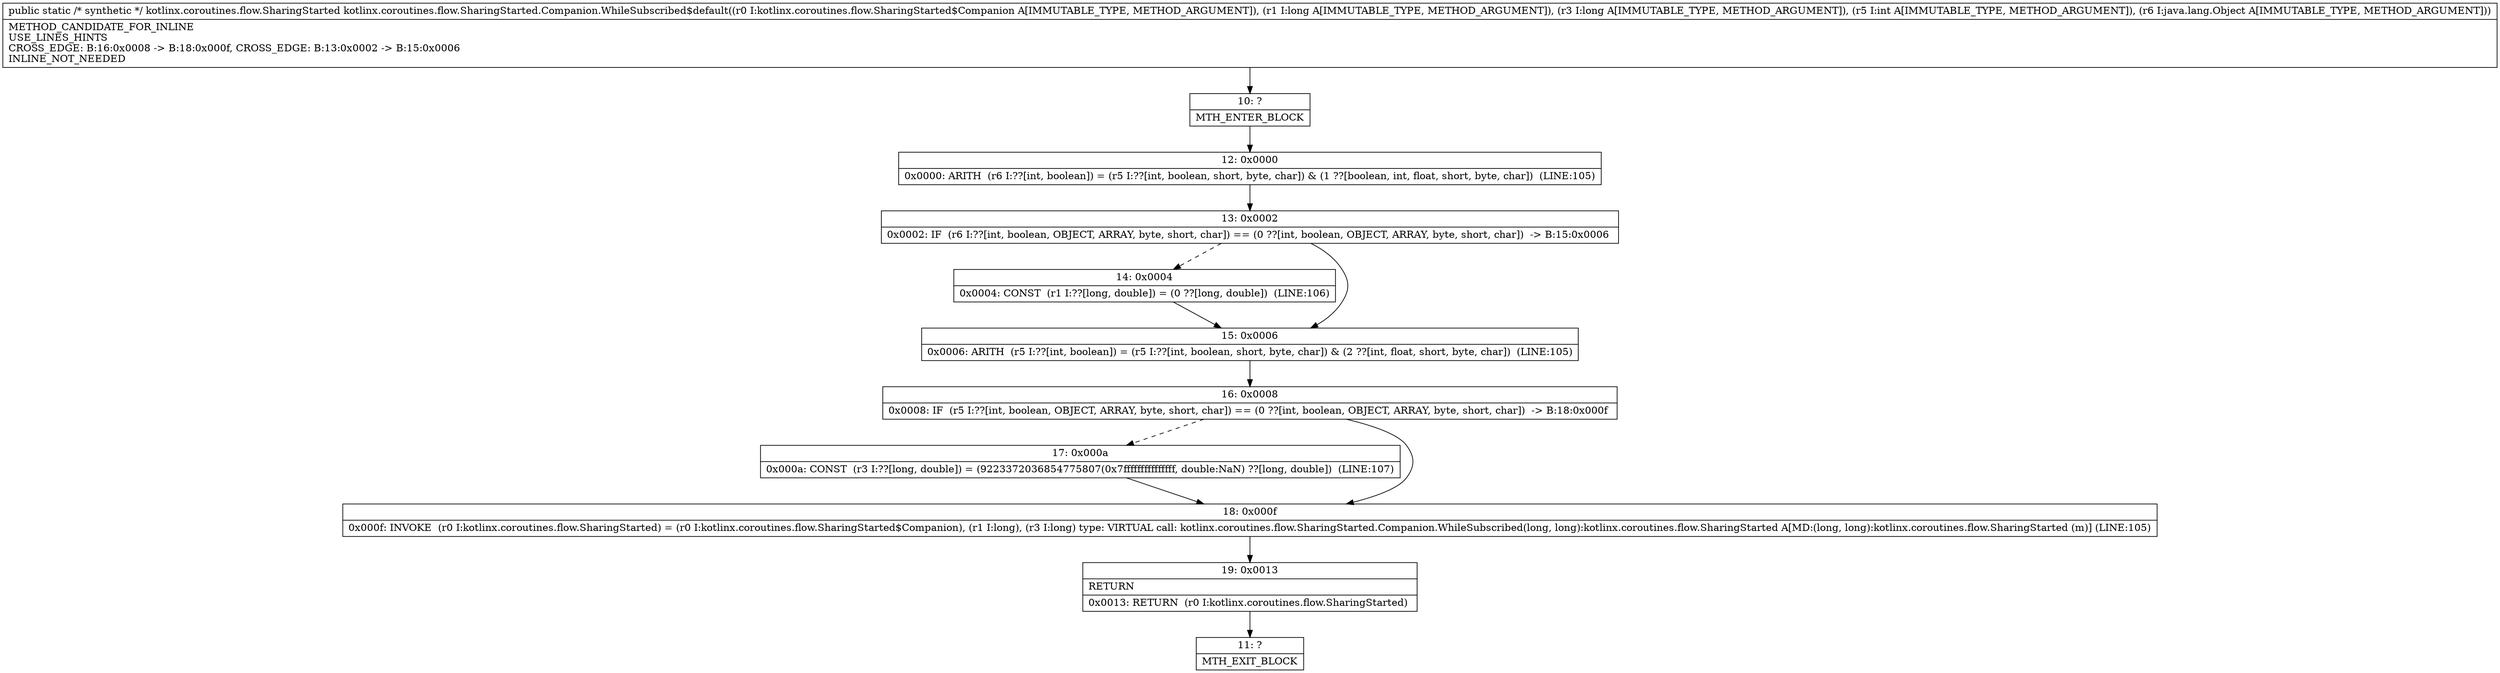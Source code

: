 digraph "CFG forkotlinx.coroutines.flow.SharingStarted.Companion.WhileSubscribed$default(Lkotlinx\/coroutines\/flow\/SharingStarted$Companion;JJILjava\/lang\/Object;)Lkotlinx\/coroutines\/flow\/SharingStarted;" {
Node_10 [shape=record,label="{10\:\ ?|MTH_ENTER_BLOCK\l}"];
Node_12 [shape=record,label="{12\:\ 0x0000|0x0000: ARITH  (r6 I:??[int, boolean]) = (r5 I:??[int, boolean, short, byte, char]) & (1 ??[boolean, int, float, short, byte, char])  (LINE:105)\l}"];
Node_13 [shape=record,label="{13\:\ 0x0002|0x0002: IF  (r6 I:??[int, boolean, OBJECT, ARRAY, byte, short, char]) == (0 ??[int, boolean, OBJECT, ARRAY, byte, short, char])  \-\> B:15:0x0006 \l}"];
Node_14 [shape=record,label="{14\:\ 0x0004|0x0004: CONST  (r1 I:??[long, double]) = (0 ??[long, double])  (LINE:106)\l}"];
Node_15 [shape=record,label="{15\:\ 0x0006|0x0006: ARITH  (r5 I:??[int, boolean]) = (r5 I:??[int, boolean, short, byte, char]) & (2 ??[int, float, short, byte, char])  (LINE:105)\l}"];
Node_16 [shape=record,label="{16\:\ 0x0008|0x0008: IF  (r5 I:??[int, boolean, OBJECT, ARRAY, byte, short, char]) == (0 ??[int, boolean, OBJECT, ARRAY, byte, short, char])  \-\> B:18:0x000f \l}"];
Node_17 [shape=record,label="{17\:\ 0x000a|0x000a: CONST  (r3 I:??[long, double]) = (9223372036854775807(0x7fffffffffffffff, double:NaN) ??[long, double])  (LINE:107)\l}"];
Node_18 [shape=record,label="{18\:\ 0x000f|0x000f: INVOKE  (r0 I:kotlinx.coroutines.flow.SharingStarted) = (r0 I:kotlinx.coroutines.flow.SharingStarted$Companion), (r1 I:long), (r3 I:long) type: VIRTUAL call: kotlinx.coroutines.flow.SharingStarted.Companion.WhileSubscribed(long, long):kotlinx.coroutines.flow.SharingStarted A[MD:(long, long):kotlinx.coroutines.flow.SharingStarted (m)] (LINE:105)\l}"];
Node_19 [shape=record,label="{19\:\ 0x0013|RETURN\l|0x0013: RETURN  (r0 I:kotlinx.coroutines.flow.SharingStarted) \l}"];
Node_11 [shape=record,label="{11\:\ ?|MTH_EXIT_BLOCK\l}"];
MethodNode[shape=record,label="{public static \/* synthetic *\/ kotlinx.coroutines.flow.SharingStarted kotlinx.coroutines.flow.SharingStarted.Companion.WhileSubscribed$default((r0 I:kotlinx.coroutines.flow.SharingStarted$Companion A[IMMUTABLE_TYPE, METHOD_ARGUMENT]), (r1 I:long A[IMMUTABLE_TYPE, METHOD_ARGUMENT]), (r3 I:long A[IMMUTABLE_TYPE, METHOD_ARGUMENT]), (r5 I:int A[IMMUTABLE_TYPE, METHOD_ARGUMENT]), (r6 I:java.lang.Object A[IMMUTABLE_TYPE, METHOD_ARGUMENT]))  | METHOD_CANDIDATE_FOR_INLINE\lUSE_LINES_HINTS\lCROSS_EDGE: B:16:0x0008 \-\> B:18:0x000f, CROSS_EDGE: B:13:0x0002 \-\> B:15:0x0006\lINLINE_NOT_NEEDED\l}"];
MethodNode -> Node_10;Node_10 -> Node_12;
Node_12 -> Node_13;
Node_13 -> Node_14[style=dashed];
Node_13 -> Node_15;
Node_14 -> Node_15;
Node_15 -> Node_16;
Node_16 -> Node_17[style=dashed];
Node_16 -> Node_18;
Node_17 -> Node_18;
Node_18 -> Node_19;
Node_19 -> Node_11;
}

